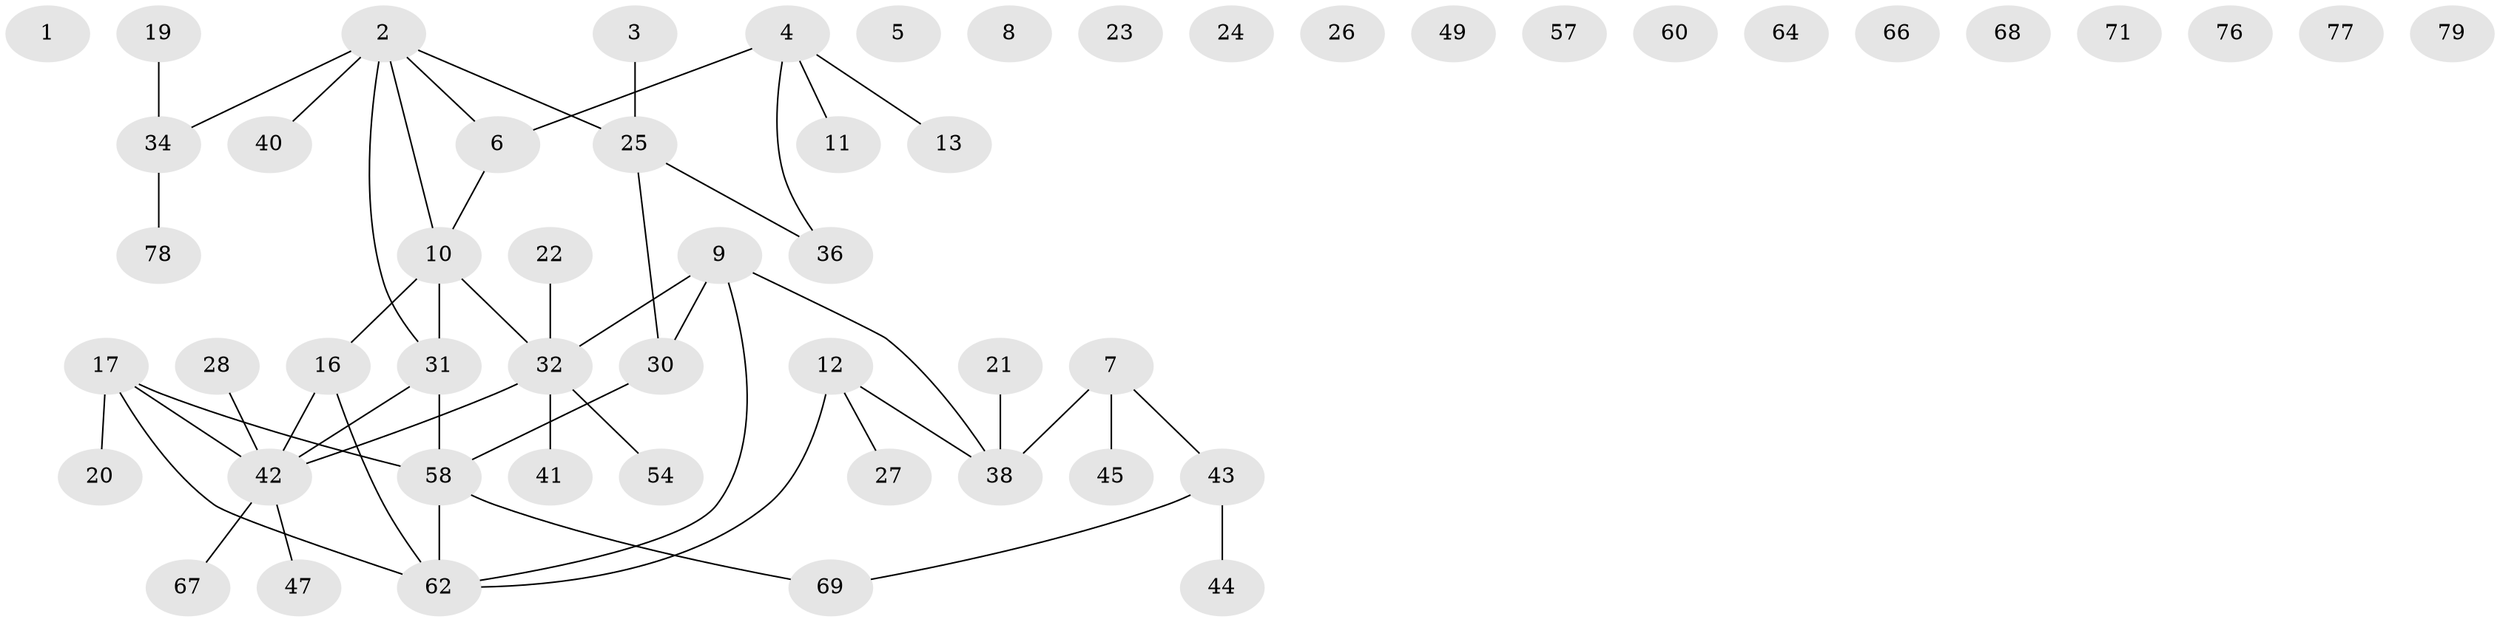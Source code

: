 // Generated by graph-tools (version 1.1) at 2025/23/03/03/25 07:23:26]
// undirected, 54 vertices, 50 edges
graph export_dot {
graph [start="1"]
  node [color=gray90,style=filled];
  1 [super="+14"];
  2 [super="+59"];
  3;
  4 [super="+80"];
  5;
  6;
  7 [super="+37"];
  8;
  9 [super="+82"];
  10 [super="+39"];
  11 [super="+15"];
  12 [super="+18"];
  13;
  16 [super="+73"];
  17 [super="+61"];
  19 [super="+46"];
  20;
  21;
  22 [super="+55"];
  23;
  24;
  25 [super="+29"];
  26;
  27 [super="+51"];
  28 [super="+33"];
  30 [super="+70"];
  31 [super="+50"];
  32 [super="+75"];
  34 [super="+35"];
  36 [super="+65"];
  38 [super="+56"];
  40 [super="+53"];
  41;
  42 [super="+48"];
  43 [super="+52"];
  44 [super="+72"];
  45;
  47;
  49;
  54;
  57;
  58 [super="+81"];
  60;
  62 [super="+63"];
  64;
  66;
  67;
  68;
  69 [super="+74"];
  71;
  76;
  77;
  78;
  79;
  2 -- 31;
  2 -- 34;
  2 -- 40;
  2 -- 6;
  2 -- 10;
  2 -- 25;
  3 -- 25;
  4 -- 13;
  4 -- 36;
  4 -- 6;
  4 -- 11;
  6 -- 10;
  7 -- 43;
  7 -- 45;
  7 -- 38;
  9 -- 30 [weight=2];
  9 -- 38;
  9 -- 62;
  9 -- 32;
  10 -- 32;
  10 -- 16;
  10 -- 31;
  12 -- 62;
  12 -- 27;
  12 -- 38;
  16 -- 42;
  16 -- 62;
  17 -- 20;
  17 -- 42 [weight=2];
  17 -- 62;
  17 -- 58;
  19 -- 34;
  21 -- 38;
  22 -- 32;
  25 -- 36;
  25 -- 30;
  28 -- 42;
  30 -- 58;
  31 -- 58;
  31 -- 42;
  32 -- 41;
  32 -- 42;
  32 -- 54;
  34 -- 78;
  42 -- 67;
  42 -- 47;
  43 -- 44;
  43 -- 69;
  58 -- 69;
  58 -- 62;
}
